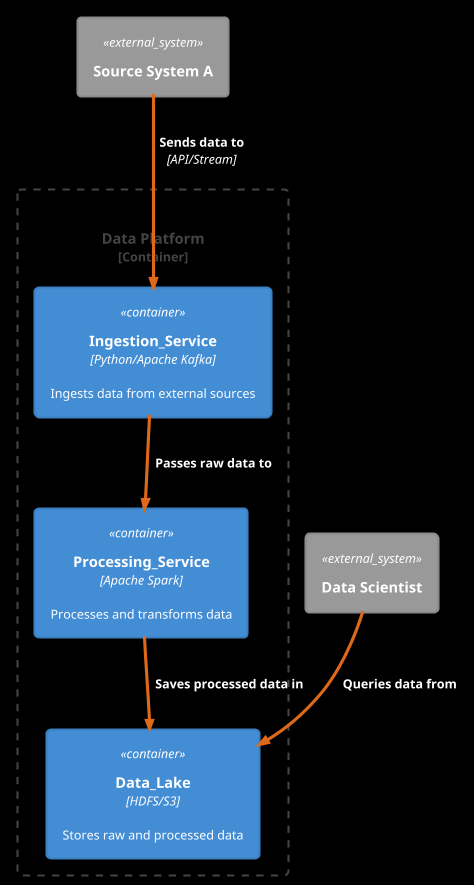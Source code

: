 @startuml data_platform_container

!include <C4/C4_Container>
!theme C4_superhero from <C4/themes>

Container_Boundary(data_platform, "Data Platform") {
    Container(ingestion, "Ingestion_Service", "Python/Apache Kafka", "Ingests data from external sources")
    Container(processing, "Processing_Service", "Apache Spark", "Processes and transforms data")
    Container(storage, "Data_Lake", "HDFS/S3", "Stores raw and processed data")
}

System_Ext(system_A, "Source System A")
System_Ext(user, "Data Scientist")

Rel(system_A, ingestion, "Sends data to", "API/Stream")
Rel(ingestion, processing, "Passes raw data to")
Rel(processing, storage, "Saves processed data in")
Rel(user, storage, "Queries data from")

@enduml